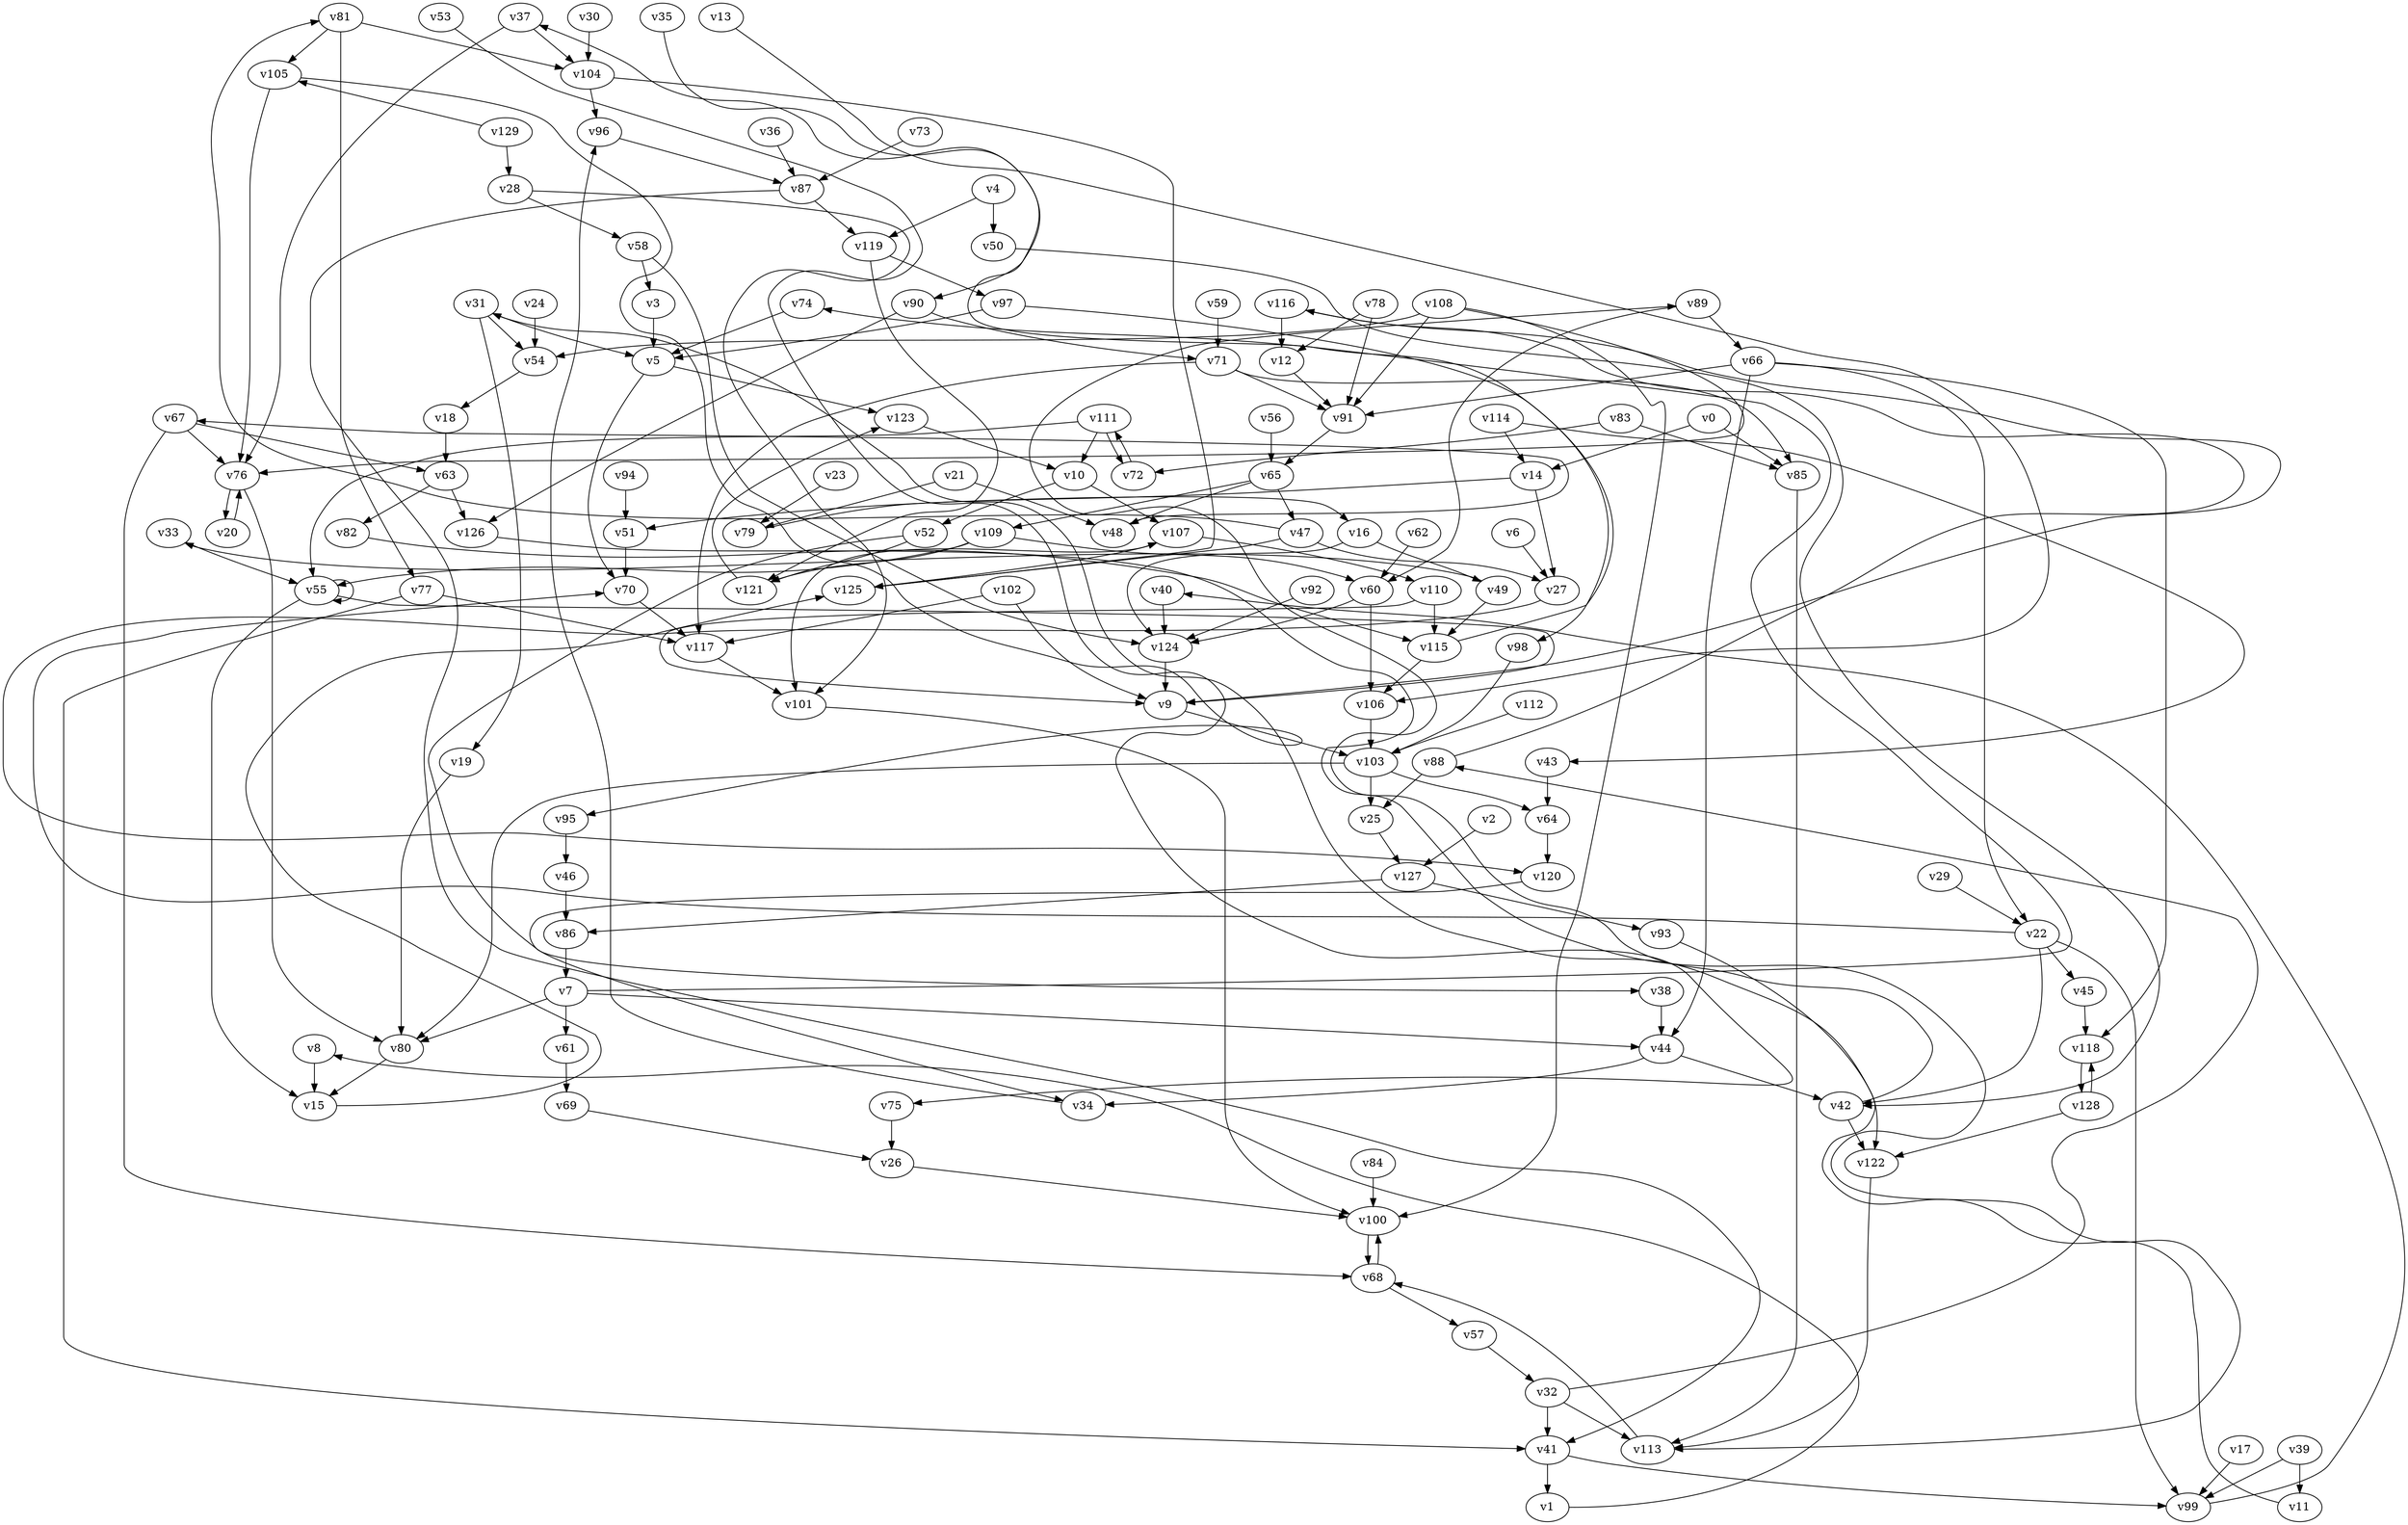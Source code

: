 // Benchmark game 194 - 130 vertices
// time_bound: 37
// targets: v127
digraph G {
    v0 [name="v0", player=1];
    v1 [name="v1", player=1];
    v2 [name="v2", player=0];
    v3 [name="v3", player=1];
    v4 [name="v4", player=0];
    v5 [name="v5", player=0];
    v6 [name="v6", player=1];
    v7 [name="v7", player=1];
    v8 [name="v8", player=1];
    v9 [name="v9", player=1];
    v10 [name="v10", player=1];
    v11 [name="v11", player=1];
    v12 [name="v12", player=1];
    v13 [name="v13", player=1];
    v14 [name="v14", player=0];
    v15 [name="v15", player=0];
    v16 [name="v16", player=0];
    v17 [name="v17", player=1];
    v18 [name="v18", player=0];
    v19 [name="v19", player=1];
    v20 [name="v20", player=0];
    v21 [name="v21", player=0];
    v22 [name="v22", player=1];
    v23 [name="v23", player=1];
    v24 [name="v24", player=0];
    v25 [name="v25", player=1];
    v26 [name="v26", player=1];
    v27 [name="v27", player=0];
    v28 [name="v28", player=1];
    v29 [name="v29", player=1];
    v30 [name="v30", player=0];
    v31 [name="v31", player=1];
    v32 [name="v32", player=0];
    v33 [name="v33", player=1];
    v34 [name="v34", player=0];
    v35 [name="v35", player=0];
    v36 [name="v36", player=0];
    v37 [name="v37", player=0];
    v38 [name="v38", player=0];
    v39 [name="v39", player=1];
    v40 [name="v40", player=0];
    v41 [name="v41", player=0];
    v42 [name="v42", player=1];
    v43 [name="v43", player=0];
    v44 [name="v44", player=0];
    v45 [name="v45", player=1];
    v46 [name="v46", player=0];
    v47 [name="v47", player=1];
    v48 [name="v48", player=0];
    v49 [name="v49", player=0];
    v50 [name="v50", player=0];
    v51 [name="v51", player=1];
    v52 [name="v52", player=1];
    v53 [name="v53", player=1];
    v54 [name="v54", player=0];
    v55 [name="v55", player=1];
    v56 [name="v56", player=1];
    v57 [name="v57", player=0];
    v58 [name="v58", player=1];
    v59 [name="v59", player=0];
    v60 [name="v60", player=1];
    v61 [name="v61", player=0];
    v62 [name="v62", player=1];
    v63 [name="v63", player=0];
    v64 [name="v64", player=1];
    v65 [name="v65", player=0];
    v66 [name="v66", player=1];
    v67 [name="v67", player=0];
    v68 [name="v68", player=1];
    v69 [name="v69", player=0];
    v70 [name="v70", player=0];
    v71 [name="v71", player=0];
    v72 [name="v72", player=1];
    v73 [name="v73", player=1];
    v74 [name="v74", player=0];
    v75 [name="v75", player=1];
    v76 [name="v76", player=0];
    v77 [name="v77", player=1];
    v78 [name="v78", player=1];
    v79 [name="v79", player=1];
    v80 [name="v80", player=1];
    v81 [name="v81", player=0];
    v82 [name="v82", player=0];
    v83 [name="v83", player=0];
    v84 [name="v84", player=0];
    v85 [name="v85", player=1];
    v86 [name="v86", player=1];
    v87 [name="v87", player=0];
    v88 [name="v88", player=1];
    v89 [name="v89", player=1];
    v90 [name="v90", player=1];
    v91 [name="v91", player=1];
    v92 [name="v92", player=1];
    v93 [name="v93", player=1];
    v94 [name="v94", player=0];
    v95 [name="v95", player=0];
    v96 [name="v96", player=1];
    v97 [name="v97", player=1];
    v98 [name="v98", player=0];
    v99 [name="v99", player=0];
    v100 [name="v100", player=1];
    v101 [name="v101", player=1];
    v102 [name="v102", player=0];
    v103 [name="v103", player=1];
    v104 [name="v104", player=1];
    v105 [name="v105", player=1];
    v106 [name="v106", player=0];
    v107 [name="v107", player=1];
    v108 [name="v108", player=1];
    v109 [name="v109", player=1];
    v110 [name="v110", player=1];
    v111 [name="v111", player=0];
    v112 [name="v112", player=1];
    v113 [name="v113", player=0];
    v114 [name="v114", player=0];
    v115 [name="v115", player=0];
    v116 [name="v116", player=0];
    v117 [name="v117", player=0];
    v118 [name="v118", player=0];
    v119 [name="v119", player=1];
    v120 [name="v120", player=0];
    v121 [name="v121", player=0];
    v122 [name="v122", player=1];
    v123 [name="v123", player=1];
    v124 [name="v124", player=1];
    v125 [name="v125", player=1];
    v126 [name="v126", player=0];
    v127 [name="v127", player=0, target=1];
    v128 [name="v128", player=0];
    v129 [name="v129", player=1];

    v0 -> v85;
    v1 -> v8 [constraint="t >= 2"];
    v2 -> v127;
    v3 -> v5;
    v4 -> v50;
    v5 -> v123;
    v6 -> v27;
    v7 -> v74 [constraint="t mod 4 == 3"];
    v8 -> v15;
    v9 -> v103;
    v10 -> v52;
    v11 -> v31 [constraint="t mod 5 == 0"];
    v12 -> v91;
    v13 -> v106 [constraint="t >= 4"];
    v14 -> v27;
    v15 -> v125 [constraint="t < 15"];
    v16 -> v124;
    v17 -> v99;
    v18 -> v63;
    v19 -> v80;
    v20 -> v76;
    v21 -> v48;
    v22 -> v70 [constraint="t >= 4"];
    v23 -> v79;
    v24 -> v54;
    v25 -> v127;
    v26 -> v100;
    v27 -> v120 [constraint="t >= 5"];
    v28 -> v101 [constraint="t mod 5 == 3"];
    v29 -> v22;
    v30 -> v104 [constraint="t >= 1"];
    v31 -> v5;
    v32 -> v88 [constraint="t >= 2"];
    v33 -> v55;
    v34 -> v96;
    v35 -> v90 [constraint="t mod 5 == 0"];
    v36 -> v87;
    v37 -> v104;
    v38 -> v44;
    v39 -> v11;
    v40 -> v124;
    v41 -> v1;
    v42 -> v89 [constraint="t >= 4"];
    v43 -> v64;
    v44 -> v34;
    v45 -> v118;
    v46 -> v86;
    v47 -> v81 [constraint="t < 11"];
    v48 -> v67 [constraint="t < 8"];
    v49 -> v33 [constraint="t < 14"];
    v50 -> v42 [constraint="t < 12"];
    v51 -> v70;
    v52 -> v34 [constraint="t mod 5 == 0"];
    v53 -> v75 [constraint="t mod 2 == 1"];
    v54 -> v18;
    v55 -> v9 [constraint="t mod 5 == 2"];
    v56 -> v65;
    v57 -> v32;
    v58 -> v124 [constraint="t mod 2 == 0"];
    v59 -> v71;
    v60 -> v106;
    v61 -> v69;
    v62 -> v60;
    v63 -> v126;
    v64 -> v120;
    v65 -> v48;
    v66 -> v44;
    v67 -> v63;
    v68 -> v57;
    v69 -> v26;
    v70 -> v117;
    v71 -> v117;
    v72 -> v111;
    v73 -> v87;
    v74 -> v5;
    v75 -> v26;
    v76 -> v80;
    v77 -> v41;
    v78 -> v91;
    v79 -> v16 [constraint="t mod 5 == 4"];
    v80 -> v15;
    v81 -> v104;
    v82 -> v115 [constraint="t < 10"];
    v83 -> v72;
    v84 -> v100;
    v85 -> v113;
    v86 -> v7;
    v87 -> v41 [constraint="t >= 1"];
    v88 -> v116 [constraint="t mod 3 == 1"];
    v89 -> v60;
    v90 -> v71;
    v91 -> v65;
    v92 -> v124;
    v93 -> v122;
    v94 -> v51;
    v95 -> v46;
    v96 -> v87;
    v97 -> v5;
    v98 -> v103;
    v99 -> v40 [constraint="t >= 1"];
    v100 -> v68;
    v101 -> v100;
    v102 -> v117;
    v103 -> v25;
    v104 -> v96;
    v105 -> v95 [constraint="t < 6"];
    v106 -> v103;
    v107 -> v101;
    v108 -> v76 [constraint="t >= 2"];
    v109 -> v121;
    v110 -> v9 [constraint="t >= 1"];
    v111 -> v72;
    v112 -> v103;
    v113 -> v68;
    v114 -> v43 [constraint="t < 10"];
    v115 -> v37 [constraint="t < 13"];
    v116 -> v9 [constraint="t mod 5 == 4"];
    v117 -> v101;
    v118 -> v128;
    v119 -> v121;
    v120 -> v38 [constraint="t >= 3"];
    v121 -> v123;
    v122 -> v113;
    v123 -> v10;
    v124 -> v9;
    v125 -> v107 [constraint="t mod 2 == 0"];
    v126 -> v113 [constraint="t < 11"];
    v127 -> v86;
    v128 -> v118;
    v129 -> v105 [constraint="t < 13"];
    v114 -> v14;
    v104 -> v125;
    v83 -> v85;
    v55 -> v55;
    v77 -> v117;
    v55 -> v15;
    v7 -> v80;
    v105 -> v76;
    v0 -> v14;
    v47 -> v125;
    v32 -> v113;
    v116 -> v12;
    v22 -> v42;
    v119 -> v97;
    v22 -> v99;
    v81 -> v77;
    v109 -> v60;
    v71 -> v91;
    v14 -> v51;
    v65 -> v47;
    v87 -> v119;
    v108 -> v91;
    v41 -> v99;
    v4 -> v119;
    v28 -> v58;
    v42 -> v122;
    v127 -> v93;
    v115 -> v106;
    v47 -> v27;
    v65 -> v109;
    v111 -> v10;
    v71 -> v85;
    v10 -> v107;
    v68 -> v100;
    v108 -> v54;
    v108 -> v100;
    v88 -> v25;
    v111 -> v55;
    v129 -> v28;
    v128 -> v122;
    v58 -> v3;
    v31 -> v54;
    v102 -> v9;
    v60 -> v124;
    v67 -> v68;
    v52 -> v121;
    v107 -> v110;
    v39 -> v99;
    v110 -> v115;
    v44 -> v42;
    v103 -> v80;
    v5 -> v70;
    v81 -> v105;
    v97 -> v98;
    v37 -> v76;
    v22 -> v45;
    v16 -> v49;
    v78 -> v12;
    v66 -> v91;
    v67 -> v76;
    v89 -> v66;
    v90 -> v126;
    v21 -> v79;
    v7 -> v61;
    v49 -> v115;
    v32 -> v41;
    v31 -> v19;
    v103 -> v64;
    v63 -> v82;
    v7 -> v44;
    v66 -> v22;
    v66 -> v118;
    v109 -> v55;
    v76 -> v20;
}
